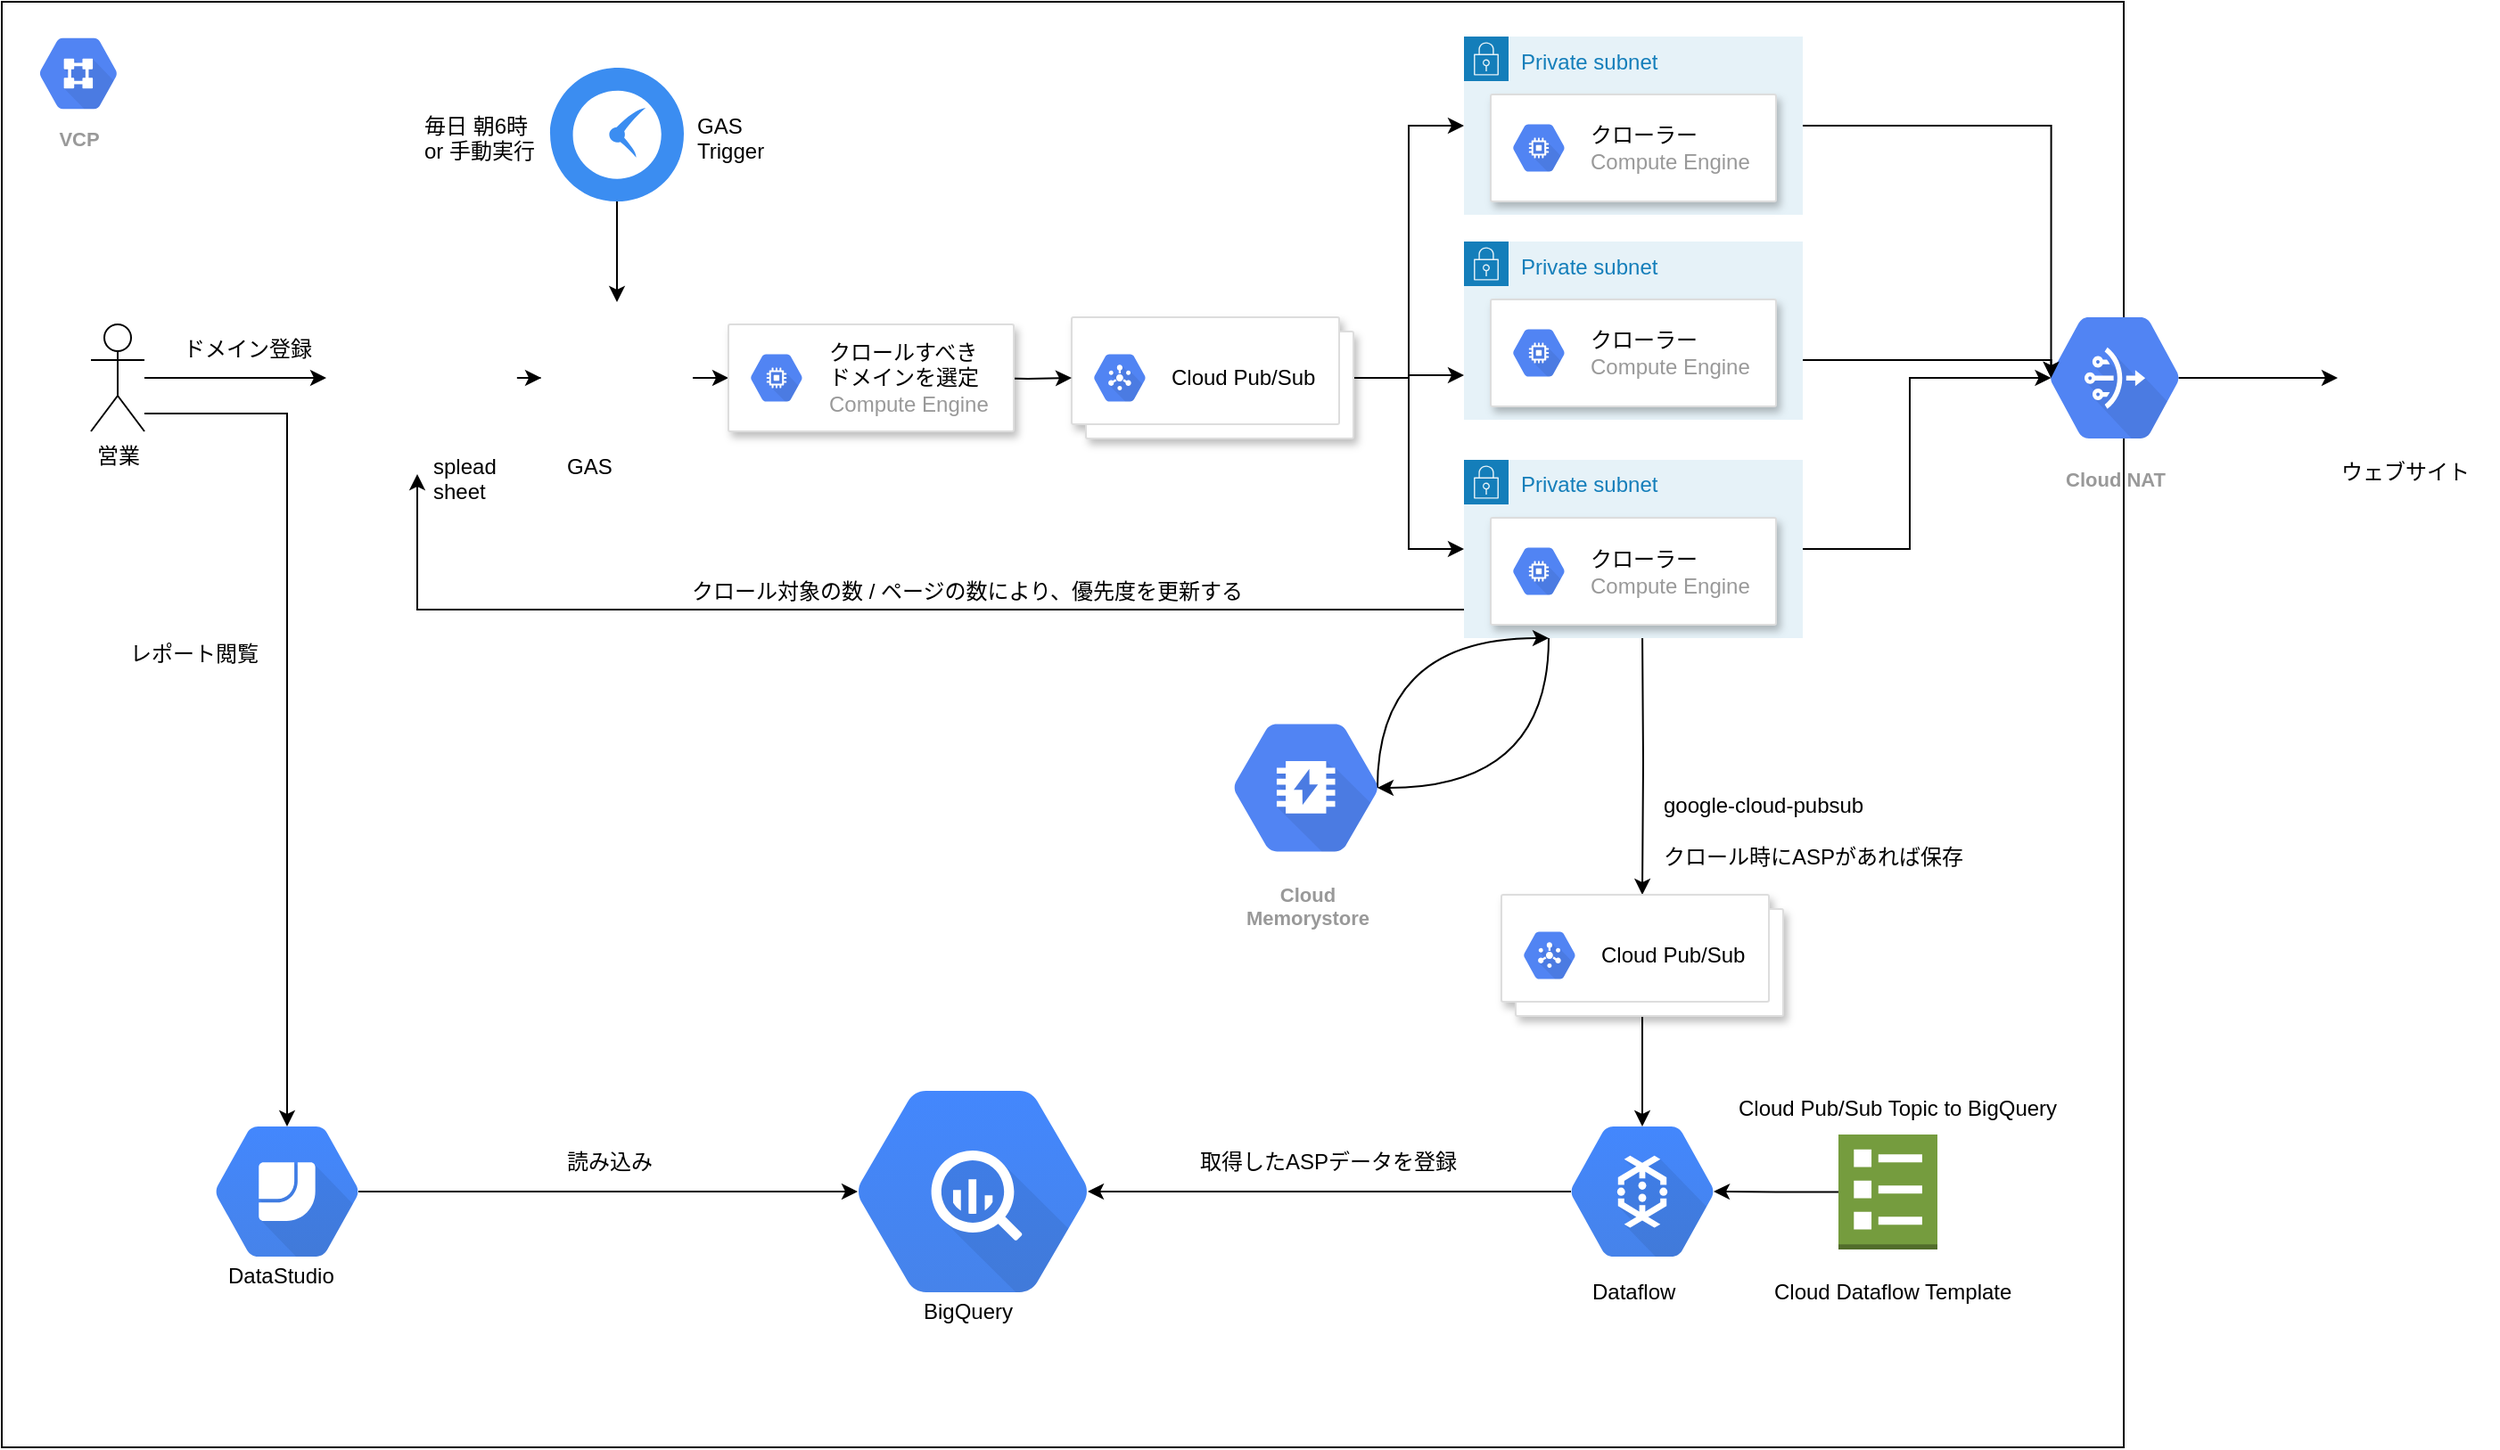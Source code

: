 <mxfile version="12.2.2" type="github" pages="1">
  <diagram id="7bEGNqy72aapdDmoEI14" name="Page-1">
    <mxGraphModel dx="2239" dy="1926" grid="1" gridSize="10" guides="1" tooltips="1" connect="1" arrows="1" fold="1" page="1" pageScale="1" pageWidth="827" pageHeight="1169" math="0" shadow="0">
      <root>
        <mxCell id="0"/>
        <mxCell id="1" parent="0"/>
        <mxCell id="GX6JNvNvB-EfQKt3TV8f-48" value="" style="rounded=0;whiteSpace=wrap;html=1;" parent="1" vertex="1">
          <mxGeometry x="-30" y="-161" width="1190" height="811" as="geometry"/>
        </mxCell>
        <mxCell id="VgZ5qSqNd8FWk4MfZ1JA-39" style="edgeStyle=orthogonalEdgeStyle;rounded=0;orthogonalLoop=1;jettySize=auto;html=1;entryX=0.175;entryY=0.5;entryDx=0;entryDy=0;entryPerimeter=0;" edge="1" parent="1" source="VgZ5qSqNd8FWk4MfZ1JA-26" target="GX6JNvNvB-EfQKt3TV8f-38">
          <mxGeometry relative="1" as="geometry"/>
        </mxCell>
        <mxCell id="VgZ5qSqNd8FWk4MfZ1JA-26" value="Private subnet" style="points=[[0,0],[0.25,0],[0.5,0],[0.75,0],[1,0],[1,0.25],[1,0.5],[1,0.75],[1,1],[0.75,1],[0.5,1],[0.25,1],[0,1],[0,0.75],[0,0.5],[0,0.25]];outlineConnect=0;gradientColor=none;html=1;whiteSpace=wrap;fontSize=12;fontStyle=0;shape=mxgraph.aws4.group;grIcon=mxgraph.aws4.group_security_group;grStroke=0;strokeColor=#147EBA;fillColor=#E6F2F8;verticalAlign=top;align=left;spacingLeft=30;fontColor=#147EBA;dashed=0;" vertex="1" parent="1">
          <mxGeometry x="790" y="-141.5" width="190" height="100" as="geometry"/>
        </mxCell>
        <mxCell id="VgZ5qSqNd8FWk4MfZ1JA-10" style="edgeStyle=orthogonalEdgeStyle;rounded=0;orthogonalLoop=1;jettySize=auto;html=1;" edge="1" parent="1" source="GX6JNvNvB-EfQKt3TV8f-1" target="VgZ5qSqNd8FWk4MfZ1JA-8">
          <mxGeometry relative="1" as="geometry">
            <Array as="points">
              <mxPoint x="130" y="70"/>
            </Array>
          </mxGeometry>
        </mxCell>
        <mxCell id="VgZ5qSqNd8FWk4MfZ1JA-49" style="edgeStyle=orthogonalEdgeStyle;curved=1;orthogonalLoop=1;jettySize=auto;html=1;" edge="1" parent="1" source="GX6JNvNvB-EfQKt3TV8f-1" target="VgZ5qSqNd8FWk4MfZ1JA-47">
          <mxGeometry relative="1" as="geometry"/>
        </mxCell>
        <mxCell id="GX6JNvNvB-EfQKt3TV8f-1" value="営業" style="shape=umlActor;verticalLabelPosition=bottom;labelBackgroundColor=#ffffff;verticalAlign=top;html=1;outlineConnect=0;" parent="1" vertex="1">
          <mxGeometry x="20" y="20" width="30" height="60" as="geometry"/>
        </mxCell>
        <mxCell id="VgZ5qSqNd8FWk4MfZ1JA-50" style="edgeStyle=orthogonalEdgeStyle;curved=1;orthogonalLoop=1;jettySize=auto;html=1;entryX=0;entryY=0.5;entryDx=0;entryDy=0;" edge="1" parent="1" source="GX6JNvNvB-EfQKt3TV8f-3" target="GX6JNvNvB-EfQKt3TV8f-27">
          <mxGeometry relative="1" as="geometry"/>
        </mxCell>
        <mxCell id="GX6JNvNvB-EfQKt3TV8f-3" value="" style="shape=image;verticalLabelPosition=bottom;labelBackgroundColor=#ffffff;verticalAlign=top;aspect=fixed;imageAspect=0;image=https://amitica.net/wp-content/uploads/2019/03/google-apps-script.png;" parent="1" vertex="1">
          <mxGeometry x="272.5" y="7.5" width="85" height="85" as="geometry"/>
        </mxCell>
        <mxCell id="GX6JNvNvB-EfQKt3TV8f-5" value="ドメイン登録" style="text;html=1;resizable=0;points=[];autosize=1;align=left;verticalAlign=top;spacingTop=-4;" parent="1" vertex="1">
          <mxGeometry x="70" y="23.5" width="90" height="20" as="geometry"/>
        </mxCell>
        <mxCell id="GX6JNvNvB-EfQKt3TV8f-6" value="GAS" style="text;html=1;resizable=0;points=[];autosize=1;align=left;verticalAlign=top;spacingTop=-4;" parent="1" vertex="1">
          <mxGeometry x="285" y="90" width="40" height="20" as="geometry"/>
        </mxCell>
        <mxCell id="VgZ5qSqNd8FWk4MfZ1JA-52" style="edgeStyle=orthogonalEdgeStyle;curved=1;orthogonalLoop=1;jettySize=auto;html=1;" edge="1" parent="1" source="GX6JNvNvB-EfQKt3TV8f-9" target="GX6JNvNvB-EfQKt3TV8f-3">
          <mxGeometry relative="1" as="geometry"/>
        </mxCell>
        <mxCell id="GX6JNvNvB-EfQKt3TV8f-9" value="" style="html=1;aspect=fixed;strokeColor=none;shadow=0;align=center;verticalAlign=top;fillColor=#3B8DF1;shape=mxgraph.gcp2.clock" parent="1" vertex="1">
          <mxGeometry x="277.5" y="-124" width="75" height="75" as="geometry"/>
        </mxCell>
        <mxCell id="GX6JNvNvB-EfQKt3TV8f-10" value="GAS&lt;br&gt;Trigger" style="text;html=1;resizable=0;points=[];autosize=1;align=left;verticalAlign=top;spacingTop=-4;" parent="1" vertex="1">
          <mxGeometry x="357.5" y="-101.5" width="50" height="30" as="geometry"/>
        </mxCell>
        <mxCell id="VgZ5qSqNd8FWk4MfZ1JA-30" style="edgeStyle=orthogonalEdgeStyle;rounded=0;orthogonalLoop=1;jettySize=auto;html=1;entryX=0;entryY=0.5;entryDx=0;entryDy=0;" edge="1" parent="1" source="GX6JNvNvB-EfQKt3TV8f-19" target="VgZ5qSqNd8FWk4MfZ1JA-26">
          <mxGeometry relative="1" as="geometry"/>
        </mxCell>
        <mxCell id="VgZ5qSqNd8FWk4MfZ1JA-37" style="edgeStyle=orthogonalEdgeStyle;rounded=0;orthogonalLoop=1;jettySize=auto;html=1;entryX=0;entryY=0.75;entryDx=0;entryDy=0;" edge="1" parent="1" source="GX6JNvNvB-EfQKt3TV8f-19" target="VgZ5qSqNd8FWk4MfZ1JA-31">
          <mxGeometry relative="1" as="geometry"/>
        </mxCell>
        <mxCell id="VgZ5qSqNd8FWk4MfZ1JA-38" style="edgeStyle=orthogonalEdgeStyle;rounded=0;orthogonalLoop=1;jettySize=auto;html=1;entryX=0;entryY=0.5;entryDx=0;entryDy=0;" edge="1" parent="1" source="GX6JNvNvB-EfQKt3TV8f-19" target="VgZ5qSqNd8FWk4MfZ1JA-34">
          <mxGeometry relative="1" as="geometry"/>
        </mxCell>
        <mxCell id="GX6JNvNvB-EfQKt3TV8f-19" value="" style="shape=mxgraph.gcp2.doubleRect;strokeColor=#dddddd;fillColor=#ffffff;shadow=1;strokeWidth=1;" parent="1" vertex="1">
          <mxGeometry x="570" y="16" width="158" height="68" as="geometry"/>
        </mxCell>
        <mxCell id="GX6JNvNvB-EfQKt3TV8f-20" value="&lt;font color=&quot;#000000&quot;&gt;Cloud Pub/Sub&lt;/font&gt;" style="dashed=0;connectable=0;html=1;fillColor=#5184F3;strokeColor=none;shape=mxgraph.gcp2.hexIcon;prIcon=cloud_pubsub;part=1;labelPosition=right;verticalLabelPosition=middle;align=left;verticalAlign=middle;spacingLeft=5;fontColor=#999999;fontSize=12;" parent="GX6JNvNvB-EfQKt3TV8f-19" vertex="1">
          <mxGeometry y="0.5" width="44" height="39" relative="1" as="geometry">
            <mxPoint x="5" y="-19.5" as="offset"/>
          </mxGeometry>
        </mxCell>
        <mxCell id="GX6JNvNvB-EfQKt3TV8f-24" value="" style="edgeStyle=orthogonalEdgeStyle;rounded=0;orthogonalLoop=1;jettySize=auto;html=1;" parent="1" target="GX6JNvNvB-EfQKt3TV8f-19" edge="1">
          <mxGeometry relative="1" as="geometry">
            <mxPoint x="520" y="50" as="sourcePoint"/>
          </mxGeometry>
        </mxCell>
        <mxCell id="GX6JNvNvB-EfQKt3TV8f-27" value="" style="strokeColor=#dddddd;fillColor=#ffffff;shadow=1;strokeWidth=1;rounded=1;absoluteArcSize=1;arcSize=2;" parent="1" vertex="1">
          <mxGeometry x="377.5" y="20" width="160" height="60" as="geometry"/>
        </mxCell>
        <mxCell id="GX6JNvNvB-EfQKt3TV8f-28" value="&lt;font color=&quot;#000000&quot;&gt;クロールすべき&lt;br&gt;ドメインを選定&lt;/font&gt;&lt;br&gt;Compute Engine" style="dashed=0;connectable=0;html=1;fillColor=#5184F3;strokeColor=none;shape=mxgraph.gcp2.hexIcon;prIcon=compute_engine;part=1;labelPosition=right;verticalLabelPosition=middle;align=left;verticalAlign=middle;spacingLeft=5;fontColor=#999999;fontSize=12;" parent="GX6JNvNvB-EfQKt3TV8f-27" vertex="1">
          <mxGeometry y="0.5" width="44" height="39" relative="1" as="geometry">
            <mxPoint x="5" y="-19.5" as="offset"/>
          </mxGeometry>
        </mxCell>
        <mxCell id="GX6JNvNvB-EfQKt3TV8f-29" value="" style="strokeColor=#dddddd;fillColor=#ffffff;shadow=1;strokeWidth=1;rounded=1;absoluteArcSize=1;arcSize=2;" parent="1" vertex="1">
          <mxGeometry x="805" y="-109" width="160" height="60" as="geometry"/>
        </mxCell>
        <mxCell id="GX6JNvNvB-EfQKt3TV8f-30" value="&lt;font color=&quot;#000000&quot;&gt;クローラー&lt;/font&gt;&lt;br&gt;Compute Engine" style="dashed=0;connectable=0;html=1;fillColor=#5184F3;strokeColor=none;shape=mxgraph.gcp2.hexIcon;prIcon=compute_engine;part=1;labelPosition=right;verticalLabelPosition=middle;align=left;verticalAlign=middle;spacingLeft=5;fontColor=#999999;fontSize=12;" parent="GX6JNvNvB-EfQKt3TV8f-29" vertex="1">
          <mxGeometry y="0.5" width="44" height="39" relative="1" as="geometry">
            <mxPoint x="5" y="-19.5" as="offset"/>
          </mxGeometry>
        </mxCell>
        <mxCell id="GX6JNvNvB-EfQKt3TV8f-56" value="" style="edgeStyle=orthogonalEdgeStyle;rounded=0;orthogonalLoop=1;jettySize=auto;html=1;entryX=0.5;entryY=0;entryDx=0;entryDy=0;" parent="1" target="VgZ5qSqNd8FWk4MfZ1JA-13" edge="1">
          <mxGeometry relative="1" as="geometry">
            <mxPoint x="890" y="190" as="sourcePoint"/>
            <mxPoint x="890" y="290" as="targetPoint"/>
          </mxGeometry>
        </mxCell>
        <mxCell id="GX6JNvNvB-EfQKt3TV8f-46" value="" style="edgeStyle=orthogonalEdgeStyle;rounded=0;orthogonalLoop=1;jettySize=auto;html=1;exitX=0.825;exitY=0.5;exitDx=0;exitDy=0;exitPerimeter=0;" parent="1" source="GX6JNvNvB-EfQKt3TV8f-38" target="GX6JNvNvB-EfQKt3TV8f-45" edge="1">
          <mxGeometry relative="1" as="geometry">
            <Array as="points"/>
          </mxGeometry>
        </mxCell>
        <mxCell id="GX6JNvNvB-EfQKt3TV8f-38" value="Cloud NAT" style="html=1;fillColor=#5184F3;strokeColor=none;verticalAlign=top;labelPosition=center;verticalLabelPosition=bottom;align=center;spacingTop=-6;fontSize=11;fontStyle=1;fontColor=#999999;shape=mxgraph.gcp2.hexIcon;prIcon=cloud_nat" parent="1" vertex="1">
          <mxGeometry x="1100" width="110" height="100" as="geometry"/>
        </mxCell>
        <mxCell id="GX6JNvNvB-EfQKt3TV8f-45" value="" style="shape=image;html=1;verticalAlign=top;verticalLabelPosition=bottom;labelBackgroundColor=#ffffff;imageAspect=0;aspect=fixed;image=https://cdn2.iconfinder.com/data/icons/circle-icons-1/64/browser-128.png" parent="1" vertex="1">
          <mxGeometry x="1280" y="8" width="84" height="84" as="geometry"/>
        </mxCell>
        <mxCell id="GX6JNvNvB-EfQKt3TV8f-47" value="ウェブサイト" style="text;html=1;resizable=0;points=[];autosize=1;align=left;verticalAlign=top;spacingTop=-4;" parent="1" vertex="1">
          <mxGeometry x="1280" y="92.5" width="90" height="20" as="geometry"/>
        </mxCell>
        <mxCell id="GX6JNvNvB-EfQKt3TV8f-49" value="VCP" style="html=1;fillColor=#5184F3;strokeColor=none;verticalAlign=top;labelPosition=center;verticalLabelPosition=bottom;align=center;spacingTop=-6;fontSize=11;fontStyle=1;fontColor=#999999;shape=mxgraph.gcp2.hexIcon;prIcon=virtual_private_cloud" parent="1" vertex="1">
          <mxGeometry x="-20" y="-150" width="66" height="58.5" as="geometry"/>
        </mxCell>
        <mxCell id="GX6JNvNvB-EfQKt3TV8f-53" value="毎日 朝6時&lt;br&gt;or 手動実行" style="text;html=1;resizable=0;points=[];autosize=1;align=left;verticalAlign=top;spacingTop=-4;" parent="1" vertex="1">
          <mxGeometry x="205" y="-101.5" width="80" height="30" as="geometry"/>
        </mxCell>
        <mxCell id="GX6JNvNvB-EfQKt3TV8f-57" value="google-cloud-pubsub&lt;br&gt;&lt;br&gt;クロール時にASPがあれば保存" style="text;html=1;resizable=0;points=[];autosize=1;align=left;verticalAlign=top;spacingTop=-4;" parent="1" vertex="1">
          <mxGeometry x="900" y="280" width="180" height="40" as="geometry"/>
        </mxCell>
        <mxCell id="GX6JNvNvB-EfQKt3TV8f-59" value="クロール対象の数 / ページの数により、優先度を更新する" style="text;html=1;resizable=0;points=[];autosize=1;align=left;verticalAlign=top;spacingTop=-4;" parent="1" vertex="1">
          <mxGeometry x="354.5" y="160" width="320" height="20" as="geometry"/>
        </mxCell>
        <mxCell id="VgZ5qSqNd8FWk4MfZ1JA-6" style="edgeStyle=orthogonalEdgeStyle;rounded=0;orthogonalLoop=1;jettySize=auto;html=1;" edge="1" parent="1" source="VgZ5qSqNd8FWk4MfZ1JA-2" target="VgZ5qSqNd8FWk4MfZ1JA-4">
          <mxGeometry relative="1" as="geometry"/>
        </mxCell>
        <mxCell id="VgZ5qSqNd8FWk4MfZ1JA-2" value="" style="shape=mxgraph.gcp.big_data.cloud_dataflow;html=1;fillColor=#4387FD;gradientColor=#4683EA;strokeColor=none;verticalLabelPosition=bottom;verticalAlign=top;align=center;" vertex="1" parent="1">
          <mxGeometry x="850" y="470" width="80" height="73" as="geometry"/>
        </mxCell>
        <mxCell id="VgZ5qSqNd8FWk4MfZ1JA-4" value="" style="shape=mxgraph.gcp.big_data.bigquery;html=1;fillColor=#4387FD;gradientColor=#4683EA;strokeColor=none;verticalLabelPosition=bottom;verticalAlign=top;align=center;" vertex="1" parent="1">
          <mxGeometry x="450" y="450" width="129" height="113" as="geometry"/>
        </mxCell>
        <mxCell id="VgZ5qSqNd8FWk4MfZ1JA-5" value="BigQuery" style="text;html=1;resizable=0;points=[];autosize=1;align=left;verticalAlign=top;spacingTop=-4;" vertex="1" parent="1">
          <mxGeometry x="485" y="564" width="70" height="20" as="geometry"/>
        </mxCell>
        <mxCell id="VgZ5qSqNd8FWk4MfZ1JA-7" value="取得したASPデータを登録" style="text;html=1;resizable=0;points=[];autosize=1;align=left;verticalAlign=top;spacingTop=-4;" vertex="1" parent="1">
          <mxGeometry x="640" y="480" width="160" height="20" as="geometry"/>
        </mxCell>
        <mxCell id="VgZ5qSqNd8FWk4MfZ1JA-12" style="edgeStyle=orthogonalEdgeStyle;rounded=0;orthogonalLoop=1;jettySize=auto;html=1;" edge="1" parent="1" source="VgZ5qSqNd8FWk4MfZ1JA-8" target="VgZ5qSqNd8FWk4MfZ1JA-4">
          <mxGeometry relative="1" as="geometry"/>
        </mxCell>
        <mxCell id="VgZ5qSqNd8FWk4MfZ1JA-8" value="" style="shape=mxgraph.gcp.big_data.data_studio;html=1;fillColor=#4387FD;gradientColor=#4683EA;strokeColor=none;verticalLabelPosition=bottom;verticalAlign=top;align=center;" vertex="1" parent="1">
          <mxGeometry x="90" y="470" width="80" height="73" as="geometry"/>
        </mxCell>
        <mxCell id="VgZ5qSqNd8FWk4MfZ1JA-9" value="DataStudio" style="text;html=1;resizable=0;points=[];autosize=1;align=left;verticalAlign=top;spacingTop=-4;" vertex="1" parent="1">
          <mxGeometry x="95" y="544" width="70" height="20" as="geometry"/>
        </mxCell>
        <mxCell id="VgZ5qSqNd8FWk4MfZ1JA-11" value="レポート閲覧" style="text;html=1;resizable=0;points=[];autosize=1;align=left;verticalAlign=top;spacingTop=-4;" vertex="1" parent="1">
          <mxGeometry x="40" y="195" width="90" height="20" as="geometry"/>
        </mxCell>
        <mxCell id="VgZ5qSqNd8FWk4MfZ1JA-15" style="edgeStyle=orthogonalEdgeStyle;rounded=0;orthogonalLoop=1;jettySize=auto;html=1;" edge="1" parent="1" source="VgZ5qSqNd8FWk4MfZ1JA-13" target="VgZ5qSqNd8FWk4MfZ1JA-2">
          <mxGeometry relative="1" as="geometry"/>
        </mxCell>
        <mxCell id="VgZ5qSqNd8FWk4MfZ1JA-13" value="" style="shape=mxgraph.gcp2.doubleRect;strokeColor=#dddddd;fillColor=#ffffff;shadow=1;strokeWidth=1;" vertex="1" parent="1">
          <mxGeometry x="811" y="340" width="158" height="68" as="geometry"/>
        </mxCell>
        <mxCell id="VgZ5qSqNd8FWk4MfZ1JA-14" value="&lt;font color=&quot;#000000&quot;&gt;Cloud Pub/Sub&lt;/font&gt;" style="dashed=0;connectable=0;html=1;fillColor=#5184F3;strokeColor=none;shape=mxgraph.gcp2.hexIcon;prIcon=cloud_pubsub;part=1;labelPosition=right;verticalLabelPosition=middle;align=left;verticalAlign=middle;spacingLeft=5;fontColor=#999999;fontSize=12;" vertex="1" parent="VgZ5qSqNd8FWk4MfZ1JA-13">
          <mxGeometry y="0.5" width="44" height="39" relative="1" as="geometry">
            <mxPoint x="5" y="-19.5" as="offset"/>
          </mxGeometry>
        </mxCell>
        <mxCell id="VgZ5qSqNd8FWk4MfZ1JA-16" value="Dataflow" style="text;html=1;resizable=0;points=[];autosize=1;align=left;verticalAlign=top;spacingTop=-4;" vertex="1" parent="1">
          <mxGeometry x="860" y="553" width="60" height="20" as="geometry"/>
        </mxCell>
        <mxCell id="VgZ5qSqNd8FWk4MfZ1JA-19" style="edgeStyle=orthogonalEdgeStyle;rounded=0;orthogonalLoop=1;jettySize=auto;html=1;" edge="1" parent="1" source="VgZ5qSqNd8FWk4MfZ1JA-18" target="VgZ5qSqNd8FWk4MfZ1JA-2">
          <mxGeometry relative="1" as="geometry"/>
        </mxCell>
        <mxCell id="VgZ5qSqNd8FWk4MfZ1JA-18" value="" style="outlineConnect=0;dashed=0;verticalLabelPosition=bottom;verticalAlign=top;align=center;html=1;shape=mxgraph.aws3.template;fillColor=#759C3E;gradientColor=none;" vertex="1" parent="1">
          <mxGeometry x="1000" y="474.5" width="55.5" height="64.5" as="geometry"/>
        </mxCell>
        <mxCell id="VgZ5qSqNd8FWk4MfZ1JA-20" value="Cloud Dataflow Template" style="text;html=1;resizable=0;points=[];autosize=1;align=left;verticalAlign=top;spacingTop=-4;" vertex="1" parent="1">
          <mxGeometry x="962" y="553" width="150" height="20" as="geometry"/>
        </mxCell>
        <mxCell id="VgZ5qSqNd8FWk4MfZ1JA-21" value="Cloud Pub/Sub Topic to BigQuery" style="text;html=1;resizable=0;points=[];autosize=1;align=left;verticalAlign=top;spacingTop=-4;" vertex="1" parent="1">
          <mxGeometry x="942" y="450" width="190" height="20" as="geometry"/>
        </mxCell>
        <mxCell id="VgZ5qSqNd8FWk4MfZ1JA-25" value="読み込み" style="text;html=1;resizable=0;points=[];autosize=1;align=left;verticalAlign=top;spacingTop=-4;" vertex="1" parent="1">
          <mxGeometry x="285" y="480" width="60" height="20" as="geometry"/>
        </mxCell>
        <mxCell id="VgZ5qSqNd8FWk4MfZ1JA-40" style="edgeStyle=orthogonalEdgeStyle;rounded=0;orthogonalLoop=1;jettySize=auto;html=1;entryX=0.175;entryY=0.5;entryDx=0;entryDy=0;entryPerimeter=0;" edge="1" parent="1" source="VgZ5qSqNd8FWk4MfZ1JA-31" target="GX6JNvNvB-EfQKt3TV8f-38">
          <mxGeometry relative="1" as="geometry">
            <Array as="points">
              <mxPoint x="1119" y="40"/>
            </Array>
          </mxGeometry>
        </mxCell>
        <mxCell id="VgZ5qSqNd8FWk4MfZ1JA-31" value="Private subnet" style="points=[[0,0],[0.25,0],[0.5,0],[0.75,0],[1,0],[1,0.25],[1,0.5],[1,0.75],[1,1],[0.75,1],[0.5,1],[0.25,1],[0,1],[0,0.75],[0,0.5],[0,0.25]];outlineConnect=0;gradientColor=none;html=1;whiteSpace=wrap;fontSize=12;fontStyle=0;shape=mxgraph.aws4.group;grIcon=mxgraph.aws4.group_security_group;grStroke=0;strokeColor=#147EBA;fillColor=#E6F2F8;verticalAlign=top;align=left;spacingLeft=30;fontColor=#147EBA;dashed=0;" vertex="1" parent="1">
          <mxGeometry x="790" y="-26.5" width="190" height="100" as="geometry"/>
        </mxCell>
        <mxCell id="VgZ5qSqNd8FWk4MfZ1JA-32" value="" style="strokeColor=#dddddd;fillColor=#ffffff;shadow=1;strokeWidth=1;rounded=1;absoluteArcSize=1;arcSize=2;" vertex="1" parent="1">
          <mxGeometry x="805" y="6" width="160" height="60" as="geometry"/>
        </mxCell>
        <mxCell id="VgZ5qSqNd8FWk4MfZ1JA-33" value="&lt;font color=&quot;#000000&quot;&gt;クローラー&lt;/font&gt;&lt;br&gt;Compute Engine" style="dashed=0;connectable=0;html=1;fillColor=#5184F3;strokeColor=none;shape=mxgraph.gcp2.hexIcon;prIcon=compute_engine;part=1;labelPosition=right;verticalLabelPosition=middle;align=left;verticalAlign=middle;spacingLeft=5;fontColor=#999999;fontSize=12;" vertex="1" parent="VgZ5qSqNd8FWk4MfZ1JA-32">
          <mxGeometry y="0.5" width="44" height="39" relative="1" as="geometry">
            <mxPoint x="5" y="-19.5" as="offset"/>
          </mxGeometry>
        </mxCell>
        <mxCell id="VgZ5qSqNd8FWk4MfZ1JA-41" style="edgeStyle=orthogonalEdgeStyle;rounded=0;orthogonalLoop=1;jettySize=auto;html=1;entryX=0.175;entryY=0.5;entryDx=0;entryDy=0;entryPerimeter=0;" edge="1" parent="1" source="VgZ5qSqNd8FWk4MfZ1JA-34" target="GX6JNvNvB-EfQKt3TV8f-38">
          <mxGeometry relative="1" as="geometry"/>
        </mxCell>
        <mxCell id="VgZ5qSqNd8FWk4MfZ1JA-44" style="edgeStyle=orthogonalEdgeStyle;rounded=0;orthogonalLoop=1;jettySize=auto;html=1;" edge="1" parent="1" source="VgZ5qSqNd8FWk4MfZ1JA-34" target="VgZ5qSqNd8FWk4MfZ1JA-47">
          <mxGeometry relative="1" as="geometry">
            <Array as="points">
              <mxPoint x="203" y="180"/>
            </Array>
          </mxGeometry>
        </mxCell>
        <mxCell id="VgZ5qSqNd8FWk4MfZ1JA-45" style="edgeStyle=orthogonalEdgeStyle;orthogonalLoop=1;jettySize=auto;html=1;entryX=0.825;entryY=0.5;entryDx=0;entryDy=0;entryPerimeter=0;curved=1;exitX=0.25;exitY=1;exitDx=0;exitDy=0;" edge="1" parent="1" source="VgZ5qSqNd8FWk4MfZ1JA-34" target="VgZ5qSqNd8FWk4MfZ1JA-42">
          <mxGeometry relative="1" as="geometry">
            <Array as="points">
              <mxPoint x="838" y="280"/>
            </Array>
          </mxGeometry>
        </mxCell>
        <mxCell id="VgZ5qSqNd8FWk4MfZ1JA-34" value="Private subnet" style="points=[[0,0],[0.25,0],[0.5,0],[0.75,0],[1,0],[1,0.25],[1,0.5],[1,0.75],[1,1],[0.75,1],[0.5,1],[0.25,1],[0,1],[0,0.75],[0,0.5],[0,0.25]];outlineConnect=0;gradientColor=none;html=1;whiteSpace=wrap;fontSize=12;fontStyle=0;shape=mxgraph.aws4.group;grIcon=mxgraph.aws4.group_security_group;grStroke=0;strokeColor=#147EBA;fillColor=#E6F2F8;verticalAlign=top;align=left;spacingLeft=30;fontColor=#147EBA;dashed=0;" vertex="1" parent="1">
          <mxGeometry x="790" y="96" width="190" height="100" as="geometry"/>
        </mxCell>
        <mxCell id="VgZ5qSqNd8FWk4MfZ1JA-35" value="" style="strokeColor=#dddddd;fillColor=#ffffff;shadow=1;strokeWidth=1;rounded=1;absoluteArcSize=1;arcSize=2;" vertex="1" parent="1">
          <mxGeometry x="805" y="128.5" width="160" height="60" as="geometry"/>
        </mxCell>
        <mxCell id="VgZ5qSqNd8FWk4MfZ1JA-36" value="&lt;font color=&quot;#000000&quot;&gt;クローラー&lt;/font&gt;&lt;br&gt;Compute Engine" style="dashed=0;connectable=0;html=1;fillColor=#5184F3;strokeColor=none;shape=mxgraph.gcp2.hexIcon;prIcon=compute_engine;part=1;labelPosition=right;verticalLabelPosition=middle;align=left;verticalAlign=middle;spacingLeft=5;fontColor=#999999;fontSize=12;" vertex="1" parent="VgZ5qSqNd8FWk4MfZ1JA-35">
          <mxGeometry y="0.5" width="44" height="39" relative="1" as="geometry">
            <mxPoint x="5" y="-19.5" as="offset"/>
          </mxGeometry>
        </mxCell>
        <mxCell id="VgZ5qSqNd8FWk4MfZ1JA-46" style="edgeStyle=orthogonalEdgeStyle;curved=1;orthogonalLoop=1;jettySize=auto;html=1;entryX=0.25;entryY=1;entryDx=0;entryDy=0;exitX=0.825;exitY=0.5;exitDx=0;exitDy=0;exitPerimeter=0;" edge="1" parent="1" source="VgZ5qSqNd8FWk4MfZ1JA-42" target="VgZ5qSqNd8FWk4MfZ1JA-34">
          <mxGeometry relative="1" as="geometry">
            <Array as="points">
              <mxPoint x="741" y="196"/>
            </Array>
          </mxGeometry>
        </mxCell>
        <mxCell id="VgZ5qSqNd8FWk4MfZ1JA-42" value="Cloud&#xa;Memorystore" style="html=1;fillColor=#5184F3;strokeColor=none;verticalAlign=top;labelPosition=center;verticalLabelPosition=bottom;align=center;spacingTop=-6;fontSize=11;fontStyle=1;fontColor=#999999;shape=mxgraph.gcp2.hexIcon;prIcon=cloud_memorystore" vertex="1" parent="1">
          <mxGeometry x="640" y="227.5" width="123" height="105" as="geometry"/>
        </mxCell>
        <mxCell id="VgZ5qSqNd8FWk4MfZ1JA-51" style="edgeStyle=orthogonalEdgeStyle;curved=1;orthogonalLoop=1;jettySize=auto;html=1;" edge="1" parent="1" source="VgZ5qSqNd8FWk4MfZ1JA-47" target="GX6JNvNvB-EfQKt3TV8f-3">
          <mxGeometry relative="1" as="geometry"/>
        </mxCell>
        <mxCell id="VgZ5qSqNd8FWk4MfZ1JA-47" value="" style="shape=image;html=1;verticalAlign=top;verticalLabelPosition=bottom;labelBackgroundColor=#ffffff;imageAspect=0;aspect=fixed;image=https://cdn2.iconfinder.com/data/icons/apps-4/512/Microsoft_Excel-128.png" vertex="1" parent="1">
          <mxGeometry x="152" y="-4" width="108" height="108" as="geometry"/>
        </mxCell>
        <mxCell id="VgZ5qSqNd8FWk4MfZ1JA-48" value="splead&lt;br&gt;sheet" style="text;html=1;resizable=0;points=[];autosize=1;align=left;verticalAlign=top;spacingTop=-4;" vertex="1" parent="1">
          <mxGeometry x="210" y="90" width="50" height="30" as="geometry"/>
        </mxCell>
      </root>
    </mxGraphModel>
  </diagram>
</mxfile>
